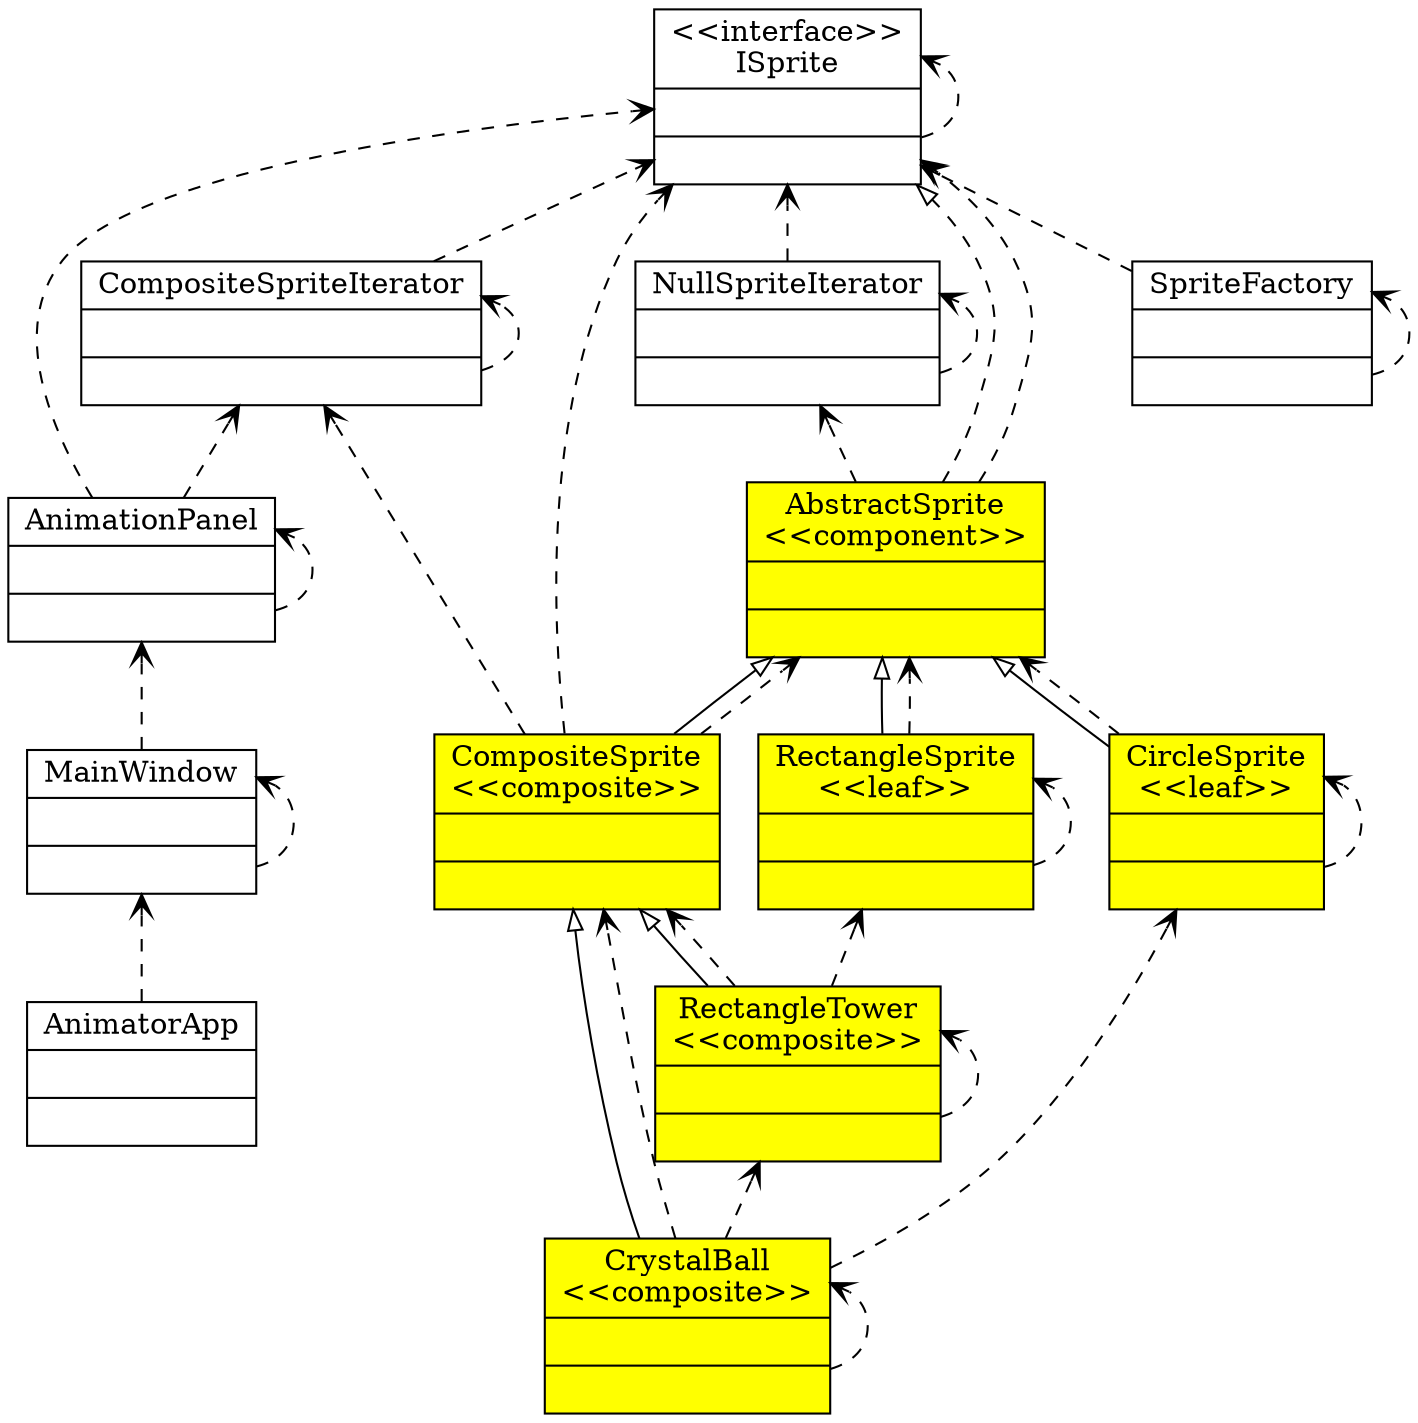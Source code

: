 digraph UML_Diagram
{
rankdir=BT;

RectangleSprite [
shape = "record", color="black", fillcolor=yellow, style=filled,
label = "{RectangleSprite\n\<\<leaf\>\>\n|
|}"];
RectangleSprite -> AbstractSprite [arrowhead="onormal", style="solid"];

CompositeSprite [
shape = "record", color="black", fillcolor=yellow, style=filled,
label = "{CompositeSprite\n\<\<composite\>\>\n|
|}"];
CompositeSprite -> AbstractSprite [arrowhead="onormal", style="solid"];

SpriteFactory [
shape = "record", color="black", fillcolor=white, style=filled,
label = "{SpriteFactory\n|
|}"];

MainWindow [
shape = "record", color="black", fillcolor=white, style=filled,
label = "{MainWindow\n|
|}"];

NullSpriteIterator [
shape = "record", color="black", fillcolor=white, style=filled,
label = "{NullSpriteIterator\n|
|}"];

CompositeSpriteIterator [
shape = "record", color="black", fillcolor=white, style=filled,
label = "{CompositeSpriteIterator\n|
|}"];

CrystalBall [
shape = "record", color="black", fillcolor=yellow, style=filled,
label = "{CrystalBall\n\<\<composite\>\>\n|
|}"];
CrystalBall -> CompositeSprite [arrowhead="onormal", style="solid"];

AnimationPanel [
shape = "record", color="black", fillcolor=white, style=filled,
label = "{AnimationPanel\n|
|}"];

CircleSprite [
shape = "record", color="black", fillcolor=yellow, style=filled,
label = "{CircleSprite\n\<\<leaf\>\>\n|
|}"];
CircleSprite -> AbstractSprite [arrowhead="onormal", style="solid"];

RectangleTower [
shape = "record", color="black", fillcolor=yellow, style=filled,
label = "{RectangleTower\n\<\<composite\>\>\n|
|}"];
RectangleTower -> CompositeSprite [arrowhead="onormal", style="solid"];

AnimatorApp [
shape = "record", color="black", fillcolor=white, style=filled,
label = "{AnimatorApp\n|
|}"];

ISprite [
shape = "record", color="black", fillcolor=white, style=filled,
label = "{\<\<interface\>\>\lISprite\n||}"];

AbstractSprite [
shape = "record", color="black ", fillcolor=yellow, style=filled,
label = "{AbstractSprite\n\<\<component\>\>\n||}"];
AbstractSprite -> ISprite [arrowhead="onormal", style="dashed"];
AnimatorApp -> MainWindow [label = "", arrowhead="vee", style="dashed"];
AnimationPanel -> ISprite [label = "", arrowhead="vee", style="dashed"];
AnimationPanel -> AnimationPanel [label = "", arrowhead="vee", style="dashed"];
AnimationPanel -> CompositeSpriteIterator [label = "", arrowhead="vee", style="dashed"];
MainWindow -> MainWindow [label = "", arrowhead="vee", style="dashed"];
MainWindow -> AnimationPanel [label = "", arrowhead="vee", style="dashed"];
AbstractSprite -> ISprite [label = "", arrowhead="vee", style="dashed"];
AbstractSprite -> NullSpriteIterator [label = "", arrowhead="vee", style="dashed"];
CircleSprite -> AbstractSprite [label = "", arrowhead="vee", style="dashed"];
CircleSprite -> CircleSprite [label = "", arrowhead="vee", style="dashed"];
CompositeSprite -> AbstractSprite [label = "", arrowhead="vee", style="dashed"];
CompositeSprite -> CompositeSpriteIterator [label = "", arrowhead="vee", style="dashed"];
CompositeSprite -> ISprite [label = "", arrowhead="vee", style="dashed"];
CompositeSpriteIterator -> CompositeSpriteIterator [label = "", arrowhead="vee", style="dashed"];
CompositeSpriteIterator -> ISprite [label = "", arrowhead="vee", style="dashed"];
CrystalBall -> CompositeSprite [label = "", arrowhead="vee", style="dashed"];
CrystalBall -> RectangleTower [label = "", arrowhead="vee", style="dashed"];
CrystalBall -> CrystalBall [label = "", arrowhead="vee", style="dashed"];
CrystalBall -> CircleSprite [label = "", arrowhead="vee", style="dashed"];
ISprite -> ISprite [label = "", arrowhead="vee", style="dashed"];
NullSpriteIterator -> ISprite [label = "", arrowhead="vee", style="dashed"];
NullSpriteIterator -> NullSpriteIterator [label = "", arrowhead="vee", style="dashed"];
RectangleSprite -> AbstractSprite [label = "", arrowhead="vee", style="dashed"];
RectangleSprite -> RectangleSprite [label = "", arrowhead="vee", style="dashed"];
RectangleTower -> CompositeSprite [label = "", arrowhead="vee", style="dashed"];
RectangleTower -> RectangleSprite [label = "", arrowhead="vee", style="dashed"];
RectangleTower -> RectangleTower [label = "", arrowhead="vee", style="dashed"];
SpriteFactory -> ISprite [label = "", arrowhead="vee", style="dashed"];
SpriteFactory -> SpriteFactory [label = "", arrowhead="vee", style="dashed"];

}
